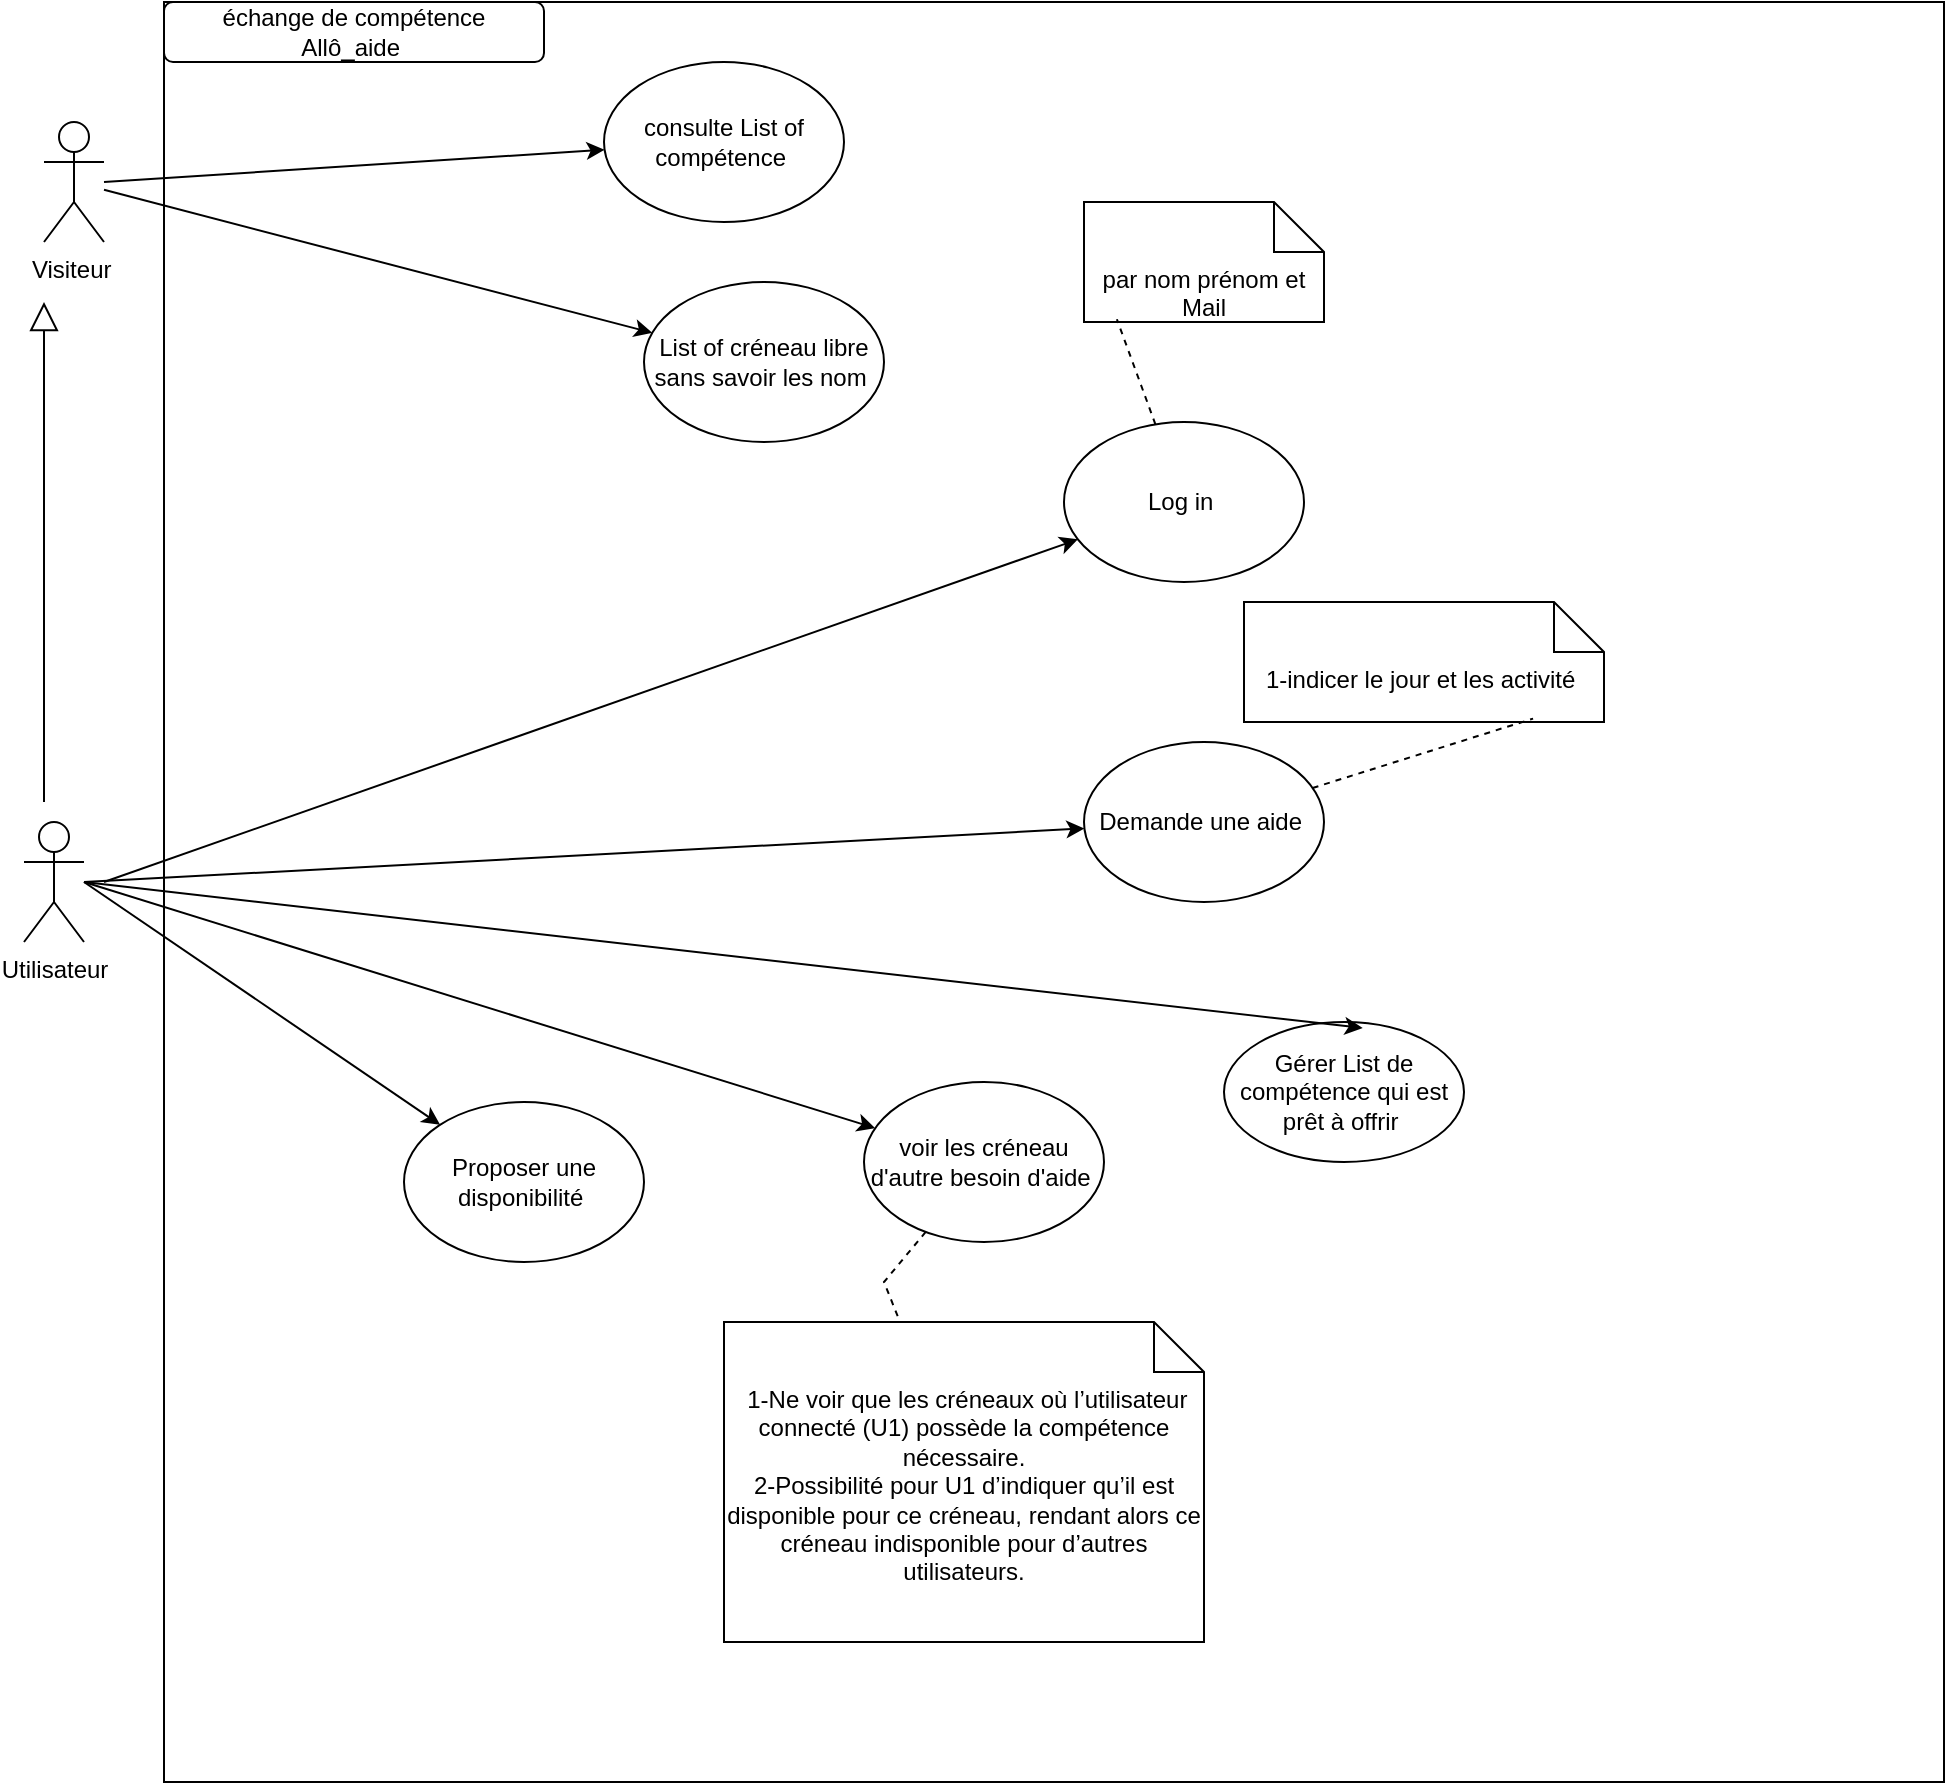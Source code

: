 <mxfile version="22.1.22" type="embed">
  <diagram name="Page-1" id="v0h-x5uJeZunK1t_41cg">
    <mxGraphModel dx="968" dy="584" grid="1" gridSize="10" guides="1" tooltips="1" connect="1" arrows="1" fold="1" page="1" pageScale="1" pageWidth="2339" pageHeight="3300" math="0" shadow="0">
      <root>
        <mxCell id="0" />
        <mxCell id="1" parent="0" />
        <mxCell id="qoYR1P2In5owYic7LhhQ-1" value="" style="whiteSpace=wrap;html=1;aspect=fixed;" parent="1" vertex="1">
          <mxGeometry x="260" width="890" height="890" as="geometry" />
        </mxCell>
        <mxCell id="qoYR1P2In5owYic7LhhQ-2" value="Visiteur&amp;nbsp;" style="shape=umlActor;verticalLabelPosition=bottom;verticalAlign=top;html=1;outlineConnect=0;" parent="1" vertex="1">
          <mxGeometry x="200" y="60" width="30" height="60" as="geometry" />
        </mxCell>
        <mxCell id="qoYR1P2In5owYic7LhhQ-3" value="" style="endArrow=classic;html=1;rounded=0;" parent="1" target="qoYR1P2In5owYic7LhhQ-4" edge="1">
          <mxGeometry width="50" height="50" relative="1" as="geometry">
            <mxPoint x="230" y="90" as="sourcePoint" />
            <mxPoint x="380" y="180" as="targetPoint" />
          </mxGeometry>
        </mxCell>
        <mxCell id="qoYR1P2In5owYic7LhhQ-4" value="consulte List of compétence&amp;nbsp;" style="ellipse;whiteSpace=wrap;html=1;" parent="1" vertex="1">
          <mxGeometry x="480" y="30" width="120" height="80" as="geometry" />
        </mxCell>
        <mxCell id="qoYR1P2In5owYic7LhhQ-5" value="List of créneau libre sans savoir les nom&amp;nbsp;" style="ellipse;whiteSpace=wrap;html=1;" parent="1" vertex="1">
          <mxGeometry x="500" y="140" width="120" height="80" as="geometry" />
        </mxCell>
        <mxCell id="qoYR1P2In5owYic7LhhQ-6" value="" style="endArrow=classic;html=1;rounded=0;" parent="1" source="qoYR1P2In5owYic7LhhQ-2" target="qoYR1P2In5owYic7LhhQ-5" edge="1">
          <mxGeometry width="50" height="50" relative="1" as="geometry">
            <mxPoint x="570" y="400" as="sourcePoint" />
            <mxPoint x="620" y="350" as="targetPoint" />
            <Array as="points" />
          </mxGeometry>
        </mxCell>
        <mxCell id="qoYR1P2In5owYic7LhhQ-7" value="Utilisateur" style="shape=umlActor;verticalLabelPosition=bottom;verticalAlign=top;html=1;outlineConnect=0;" parent="1" vertex="1">
          <mxGeometry x="190" y="410" width="30" height="60" as="geometry" />
        </mxCell>
        <mxCell id="qoYR1P2In5owYic7LhhQ-9" value="" style="endArrow=classic;html=1;rounded=0;" parent="1" target="qoYR1P2In5owYic7LhhQ-11" edge="1">
          <mxGeometry width="50" height="50" relative="1" as="geometry">
            <mxPoint x="230" y="440" as="sourcePoint" />
            <mxPoint x="310" y="430" as="targetPoint" />
          </mxGeometry>
        </mxCell>
        <mxCell id="qoYR1P2In5owYic7LhhQ-11" value="Log in&amp;nbsp;" style="ellipse;whiteSpace=wrap;html=1;" parent="1" vertex="1">
          <mxGeometry x="710" y="210" width="120" height="80" as="geometry" />
        </mxCell>
        <mxCell id="qoYR1P2In5owYic7LhhQ-12" value="Demande une aide&amp;nbsp;" style="ellipse;whiteSpace=wrap;html=1;" parent="1" vertex="1">
          <mxGeometry x="720" y="370" width="120" height="80" as="geometry" />
        </mxCell>
        <mxCell id="qoYR1P2In5owYic7LhhQ-13" value="" style="endArrow=classic;html=1;rounded=0;" parent="1" target="qoYR1P2In5owYic7LhhQ-12" edge="1">
          <mxGeometry width="50" height="50" relative="1" as="geometry">
            <mxPoint x="220" y="440" as="sourcePoint" />
            <mxPoint x="620" y="350" as="targetPoint" />
          </mxGeometry>
        </mxCell>
        <mxCell id="qoYR1P2In5owYic7LhhQ-14" value="Gérer List de compétence qui est prêt à offrir&amp;nbsp;" style="ellipse;whiteSpace=wrap;html=1;direction=south;" parent="1" vertex="1">
          <mxGeometry x="790" y="510" width="120" height="70" as="geometry" />
        </mxCell>
        <mxCell id="qoYR1P2In5owYic7LhhQ-15" value="" style="endArrow=classic;html=1;rounded=0;entryX=0.043;entryY=0.422;entryDx=0;entryDy=0;entryPerimeter=0;" parent="1" target="qoYR1P2In5owYic7LhhQ-14" edge="1">
          <mxGeometry width="50" height="50" relative="1" as="geometry">
            <mxPoint x="220" y="440" as="sourcePoint" />
            <mxPoint x="620" y="350" as="targetPoint" />
          </mxGeometry>
        </mxCell>
        <mxCell id="qoYR1P2In5owYic7LhhQ-17" value="" style="endArrow=block;endFill=0;endSize=12;html=1;rounded=0;" parent="1" edge="1">
          <mxGeometry width="160" relative="1" as="geometry">
            <mxPoint x="200" y="400" as="sourcePoint" />
            <mxPoint x="200" y="150" as="targetPoint" />
          </mxGeometry>
        </mxCell>
        <mxCell id="qoYR1P2In5owYic7LhhQ-18" value="échange de compétence&lt;div&gt;Allô_aide&amp;nbsp;&lt;/div&gt;" style="rounded=1;whiteSpace=wrap;html=1;" parent="1" vertex="1">
          <mxGeometry x="260" width="190" height="30" as="geometry" />
        </mxCell>
        <mxCell id="qoYR1P2In5owYic7LhhQ-19" value="par nom prénom et Mail" style="shape=note2;boundedLbl=1;whiteSpace=wrap;html=1;size=25;verticalAlign=top;align=center;" parent="1" vertex="1">
          <mxGeometry x="720" y="100" width="120" height="60" as="geometry" />
        </mxCell>
        <mxCell id="qoYR1P2In5owYic7LhhQ-20" value="" style="endArrow=none;dashed=1;html=1;rounded=0;entryX=0.137;entryY=0.977;entryDx=0;entryDy=0;entryPerimeter=0;" parent="1" source="qoYR1P2In5owYic7LhhQ-11" target="qoYR1P2In5owYic7LhhQ-19" edge="1">
          <mxGeometry width="50" height="50" relative="1" as="geometry">
            <mxPoint x="480" y="400" as="sourcePoint" />
            <mxPoint x="485" y="390" as="targetPoint" />
            <Array as="points" />
          </mxGeometry>
        </mxCell>
        <mxCell id="qoYR1P2In5owYic7LhhQ-21" value="voir les créneau d&#39;autre besoin d&#39;aide&amp;nbsp;" style="ellipse;whiteSpace=wrap;html=1;" parent="1" vertex="1">
          <mxGeometry x="610" y="540" width="120" height="80" as="geometry" />
        </mxCell>
        <mxCell id="qoYR1P2In5owYic7LhhQ-22" value="" style="endArrow=classic;html=1;rounded=0;" parent="1" target="qoYR1P2In5owYic7LhhQ-21" edge="1">
          <mxGeometry width="50" height="50" relative="1" as="geometry">
            <mxPoint x="220" y="440" as="sourcePoint" />
            <mxPoint x="600" y="350" as="targetPoint" />
          </mxGeometry>
        </mxCell>
        <mxCell id="Zc2OePqAMxO-LDyz2nVQ-3" value="Proposer une disponibilité&amp;nbsp;" style="ellipse;whiteSpace=wrap;html=1;" parent="1" vertex="1">
          <mxGeometry x="380" y="550" width="120" height="80" as="geometry" />
        </mxCell>
        <mxCell id="Zc2OePqAMxO-LDyz2nVQ-4" value="" style="endArrow=classic;html=1;rounded=0;" parent="1" target="Zc2OePqAMxO-LDyz2nVQ-3" edge="1">
          <mxGeometry width="50" height="50" relative="1" as="geometry">
            <mxPoint x="220" y="440" as="sourcePoint" />
            <mxPoint x="560" y="370" as="targetPoint" />
          </mxGeometry>
        </mxCell>
        <mxCell id="Zc2OePqAMxO-LDyz2nVQ-5" value="1-indicer le jour et les activité&amp;nbsp;&lt;div&gt;&lt;br&gt;&lt;/div&gt;" style="shape=note2;boundedLbl=1;whiteSpace=wrap;html=1;size=25;verticalAlign=top;align=center;" parent="1" vertex="1">
          <mxGeometry x="800" y="300" width="180" height="60" as="geometry" />
        </mxCell>
        <mxCell id="Zc2OePqAMxO-LDyz2nVQ-6" value="" style="endArrow=none;dashed=1;html=1;rounded=0;entryX=0.803;entryY=0.972;entryDx=0;entryDy=0;entryPerimeter=0;" parent="1" source="qoYR1P2In5owYic7LhhQ-12" target="Zc2OePqAMxO-LDyz2nVQ-5" edge="1">
          <mxGeometry width="50" height="50" relative="1" as="geometry">
            <mxPoint x="650" y="500" as="sourcePoint" />
            <mxPoint x="516" y="389" as="targetPoint" />
            <Array as="points" />
          </mxGeometry>
        </mxCell>
        <mxCell id="Zc2OePqAMxO-LDyz2nVQ-10" value="&lt;div&gt;&amp;nbsp;1-&lt;span style=&quot;background-color: transparent; white-space-collapse: preserve; text-align: left; font-family: Arial, sans-serif;&quot;&gt;&lt;font style=&quot;font-size: 12px;&quot;&gt;Ne voir que les créneaux où l’utilisateur connecté (U1) possède la compétence nécessaire.&lt;/font&gt;&lt;/span&gt;&lt;/div&gt;&lt;div&gt;&lt;span style=&quot;background-color: transparent; white-space-collapse: preserve; font-family: Arial, sans-serif;&quot;&gt;&lt;font style=&quot;font-size: 12px;&quot;&gt;2-Possibilité pour U1 d’indiquer qu’il est disponible pour ce créneau, rendant alors ce créneau indisponible pour d’autres utilisateurs.&lt;/font&gt;&lt;/span&gt;&lt;/div&gt;" style="shape=note2;boundedLbl=1;whiteSpace=wrap;html=1;size=25;verticalAlign=top;align=center;" parent="1" vertex="1">
          <mxGeometry x="540" y="660" width="240" height="160" as="geometry" />
        </mxCell>
        <mxCell id="Zc2OePqAMxO-LDyz2nVQ-12" value="" style="endArrow=none;dashed=1;html=1;rounded=0;" parent="1" source="qoYR1P2In5owYic7LhhQ-21" target="Zc2OePqAMxO-LDyz2nVQ-10" edge="1">
          <mxGeometry width="50" height="50" relative="1" as="geometry">
            <mxPoint x="822" y="386" as="sourcePoint" />
            <mxPoint x="838" y="369" as="targetPoint" />
            <Array as="points">
              <mxPoint x="620" y="640" />
            </Array>
          </mxGeometry>
        </mxCell>
      </root>
    </mxGraphModel>
  </diagram>
</mxfile>
